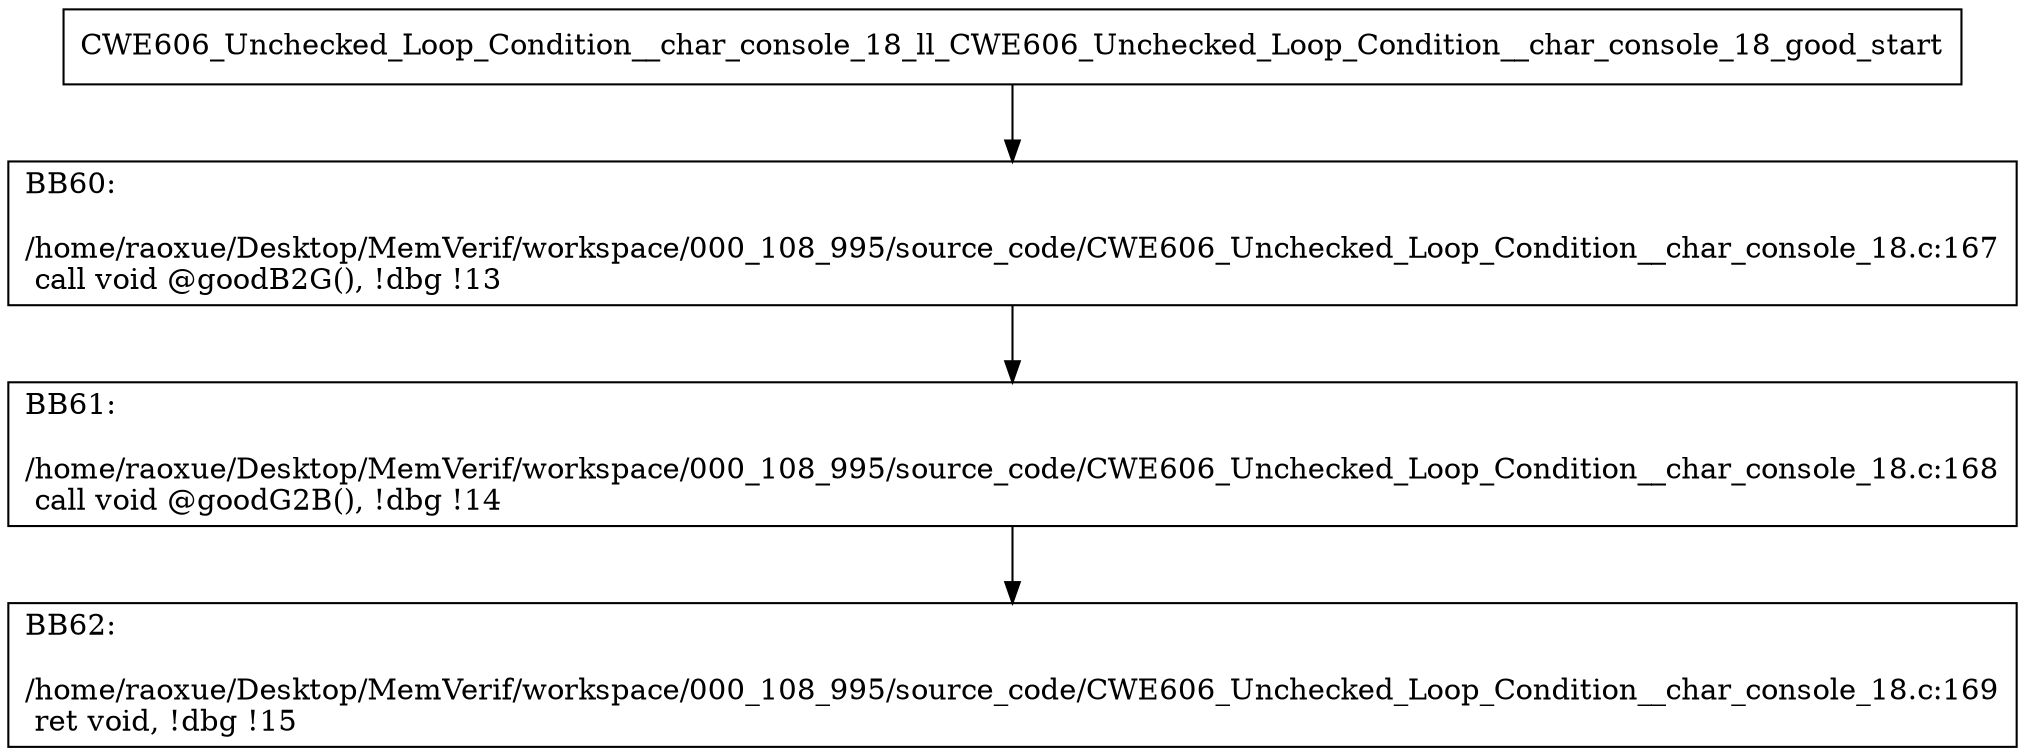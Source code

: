 digraph "CFG for'CWE606_Unchecked_Loop_Condition__char_console_18_ll_CWE606_Unchecked_Loop_Condition__char_console_18_good' function" {
	BBCWE606_Unchecked_Loop_Condition__char_console_18_ll_CWE606_Unchecked_Loop_Condition__char_console_18_good_start[shape=record,label="{CWE606_Unchecked_Loop_Condition__char_console_18_ll_CWE606_Unchecked_Loop_Condition__char_console_18_good_start}"];
	BBCWE606_Unchecked_Loop_Condition__char_console_18_ll_CWE606_Unchecked_Loop_Condition__char_console_18_good_start-> CWE606_Unchecked_Loop_Condition__char_console_18_ll_CWE606_Unchecked_Loop_Condition__char_console_18_goodBB60;
	CWE606_Unchecked_Loop_Condition__char_console_18_ll_CWE606_Unchecked_Loop_Condition__char_console_18_goodBB60 [shape=record, label="{BB60:\l\l/home/raoxue/Desktop/MemVerif/workspace/000_108_995/source_code/CWE606_Unchecked_Loop_Condition__char_console_18.c:167\l
  call void @goodB2G(), !dbg !13\l
}"];
	CWE606_Unchecked_Loop_Condition__char_console_18_ll_CWE606_Unchecked_Loop_Condition__char_console_18_goodBB60-> CWE606_Unchecked_Loop_Condition__char_console_18_ll_CWE606_Unchecked_Loop_Condition__char_console_18_goodBB61;
	CWE606_Unchecked_Loop_Condition__char_console_18_ll_CWE606_Unchecked_Loop_Condition__char_console_18_goodBB61 [shape=record, label="{BB61:\l\l/home/raoxue/Desktop/MemVerif/workspace/000_108_995/source_code/CWE606_Unchecked_Loop_Condition__char_console_18.c:168\l
  call void @goodG2B(), !dbg !14\l
}"];
	CWE606_Unchecked_Loop_Condition__char_console_18_ll_CWE606_Unchecked_Loop_Condition__char_console_18_goodBB61-> CWE606_Unchecked_Loop_Condition__char_console_18_ll_CWE606_Unchecked_Loop_Condition__char_console_18_goodBB62;
	CWE606_Unchecked_Loop_Condition__char_console_18_ll_CWE606_Unchecked_Loop_Condition__char_console_18_goodBB62 [shape=record, label="{BB62:\l\l/home/raoxue/Desktop/MemVerif/workspace/000_108_995/source_code/CWE606_Unchecked_Loop_Condition__char_console_18.c:169\l
  ret void, !dbg !15\l
}"];
}
